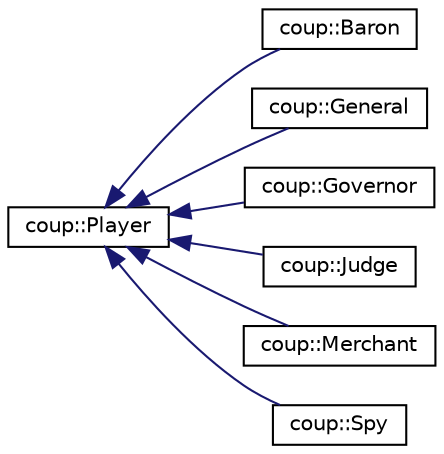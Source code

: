 digraph "Graphical Class Hierarchy"
{
 // LATEX_PDF_SIZE
  edge [fontname="Helvetica",fontsize="10",labelfontname="Helvetica",labelfontsize="10"];
  node [fontname="Helvetica",fontsize="10",shape=record];
  rankdir="LR";
  Node0 [label="coup::Player",height=0.2,width=0.4,color="black", fillcolor="white", style="filled",URL="$classcoup_1_1Player.html",tooltip=" "];
  Node0 -> Node1 [dir="back",color="midnightblue",fontsize="10",style="solid",fontname="Helvetica"];
  Node1 [label="coup::Baron",height=0.2,width=0.4,color="black", fillcolor="white", style="filled",URL="$classcoup_1_1Baron.html",tooltip=" "];
  Node0 -> Node2 [dir="back",color="midnightblue",fontsize="10",style="solid",fontname="Helvetica"];
  Node2 [label="coup::General",height=0.2,width=0.4,color="black", fillcolor="white", style="filled",URL="$classcoup_1_1General.html",tooltip=" "];
  Node0 -> Node3 [dir="back",color="midnightblue",fontsize="10",style="solid",fontname="Helvetica"];
  Node3 [label="coup::Governor",height=0.2,width=0.4,color="black", fillcolor="white", style="filled",URL="$classcoup_1_1Governor.html",tooltip=" "];
  Node0 -> Node4 [dir="back",color="midnightblue",fontsize="10",style="solid",fontname="Helvetica"];
  Node4 [label="coup::Judge",height=0.2,width=0.4,color="black", fillcolor="white", style="filled",URL="$classcoup_1_1Judge.html",tooltip=" "];
  Node0 -> Node5 [dir="back",color="midnightblue",fontsize="10",style="solid",fontname="Helvetica"];
  Node5 [label="coup::Merchant",height=0.2,width=0.4,color="black", fillcolor="white", style="filled",URL="$classcoup_1_1Merchant.html",tooltip=" "];
  Node0 -> Node6 [dir="back",color="midnightblue",fontsize="10",style="solid",fontname="Helvetica"];
  Node6 [label="coup::Spy",height=0.2,width=0.4,color="black", fillcolor="white", style="filled",URL="$classcoup_1_1Spy.html",tooltip=" "];
}
